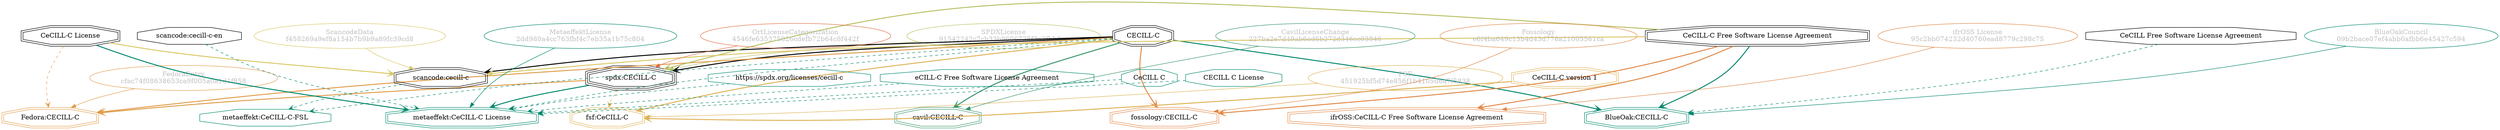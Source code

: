 strict digraph {
    node [shape=box];
    graph [splines=curved];
    1228 [label="SPDXLicense\n91542242c7cb33b9606725f3a2fbb3cc"
         ,fontcolor=gray
         ,color="#b8bf62"
         ,fillcolor="beige;1"
         ,shape=ellipse];
    1229 [label="spdx:CECILL-C"
         ,shape=tripleoctagon];
    1230 [label="CECILL-C"
         ,shape=doubleoctagon];
    1231 [label="CeCILL-C Free Software License Agreement"
         ,shape=doubleoctagon];
    6232 [label="FedoraEntry\ncfac74f08638653ca9f005a0a1d1f858"
         ,fontcolor=gray
         ,color="#e09d4b"
         ,fillcolor="beige;1"
         ,shape=ellipse];
    6233 [label="Fedora:CECILL-C"
         ,color="#e09d4b"
         ,shape=doubleoctagon];
    6234 [label="CeCILL-C License"
         ,shape=doubleoctagon];
    9368 [label="CeCILL Free Software License Agreement"
         ,shape=octagon];
    9376 [label="BlueOakCouncil\n09b2bace07ef4abb0afbb6e45427c594"
         ,fontcolor=gray
         ,color="#00876c"
         ,fillcolor="beige;1"
         ,shape=ellipse];
    9377 [label="BlueOak:CECILL-C"
         ,color="#00876c"
         ,shape=doubleoctagon];
    10111 [label="FSF\n451925bf5d74e856f1b4105d6a7f5838"
          ,fontcolor=gray
          ,color="#deb256"
          ,fillcolor="beige;1"
          ,shape=ellipse];
    10112 [label="fsf:CeCILL-C"
          ,color="#deb256"
          ,shape=doubleoctagon];
    10113 [label="CeCILL-C version 1"
          ,color="#deb256"
          ,shape=doubleoctagon];
    13703 [label="scancode:cecill-c-en"
          ,shape=octagon];
    13711 [label="ScancodeData\nf458269a9ef8a154b7b9b9a89fc39cd8"
          ,fontcolor=gray
          ,color="#dac767"
          ,fillcolor="beige;1"
          ,shape=ellipse];
    13712 [label="scancode:cecill-c"
          ,shape=doubleoctagon];
    26605 [label="Fossology\ne6f4ba649c13b4d43d776a21005561ca"
          ,fontcolor=gray
          ,color="#e18745"
          ,fillcolor="beige;1"
          ,shape=ellipse];
    26606 [label="fossology:CECILL-C"
          ,color="#e18745"
          ,shape=doubleoctagon];
    28625 [label="OrtLicenseCategorization\n4546fe635375826cdefb72b64c8f442f"
          ,fontcolor=gray
          ,color="#e06f45"
          ,fillcolor="beige;1"
          ,shape=ellipse];
    36662 [label="CavilLicenseChange\n227ba2e7d49ab6ed6b272d346cc03846"
          ,fontcolor=gray
          ,color="#379469"
          ,fillcolor="beige;1"
          ,shape=ellipse];
    36663 [label="cavil:CECILL-C"
          ,color="#379469"
          ,shape=doubleoctagon];
    40830 [label="MetaeffektLicense\n2dd980a4cc763fbf4c7eb35a1b75c804"
          ,fontcolor=gray
          ,color="#00876c"
          ,fillcolor="beige;1"
          ,shape=ellipse];
    40831 [label="metaeffekt:CeCILL-C License"
          ,color="#00876c"
          ,shape=doubleoctagon];
    40832 [label="CeCILL C"
          ,color="#00876c"
          ,shape=octagon];
    40833 [label="CECILL C License"
          ,color="#00876c"
          ,shape=octagon];
    40834 [label="https://spdx.org/licenses/cecill-c"
          ,color="#00876c"
          ,shape=octagon];
    40836 [label="eCILL-C Free Software License Agreement"
          ,color="#00876c"
          ,shape=octagon];
    40838 [label="metaeffekt:CeCILL-C-FSL"
          ,color="#00876c"
          ,shape=octagon];
    55103 [label="ifrOSS License\n95c2bb074232d40760ead8779c298c75"
          ,fontcolor=gray
          ,color="#e18745"
          ,fillcolor="beige;1"
          ,shape=ellipse];
    55104 [label="ifrOSS:CeCILL-C Free Software License Agreement"
          ,color="#e18745"
          ,shape=doubleoctagon];
    1228 -> 1229 [weight=0.5
                 ,color="#b8bf62"];
    1229 -> 6233 [style=bold
                 ,arrowhead=vee
                 ,weight=0.7
                 ,color="#e09d4b"];
    1229 -> 10112 [style=dashed
                  ,arrowhead=vee
                  ,weight=0.5
                  ,color="#deb256"];
    1229 -> 40831 [style=bold
                  ,arrowhead=vee
                  ,weight=0.7
                  ,color="#00876c"];
    1230 -> 1229 [style=bold
                 ,arrowhead=vee
                 ,weight=0.7];
    1230 -> 6233 [style=bold
                 ,arrowhead=vee
                 ,weight=0.7
                 ,color="#e09d4b"];
    1230 -> 6233 [style=bold
                 ,arrowhead=vee
                 ,weight=0.7
                 ,color="#e09d4b"];
    1230 -> 9377 [style=bold
                 ,arrowhead=vee
                 ,weight=0.7
                 ,color="#00876c"];
    1230 -> 10112 [style=bold
                  ,arrowhead=vee
                  ,weight=0.7
                  ,color="#deb256"];
    1230 -> 13712 [style=bold
                  ,arrowhead=vee
                  ,weight=0.7];
    1230 -> 26606 [style=bold
                  ,arrowhead=vee
                  ,weight=0.7
                  ,color="#e18745"];
    1230 -> 36663 [style=bold
                  ,arrowhead=vee
                  ,weight=0.7
                  ,color="#379469"];
    1230 -> 36663 [style=bold
                  ,arrowhead=vee
                  ,weight=0.7
                  ,color="#379469"];
    1230 -> 40831 [style=dashed
                  ,arrowhead=vee
                  ,weight=0.5
                  ,color="#00876c"];
    1230 -> 40838 [style=dashed
                  ,arrowhead=vee
                  ,weight=0.5
                  ,color="#00876c"];
    1231 -> 1229 [style=bold
                 ,arrowhead=vee
                 ,weight=0.7
                 ,color="#b8bf62"];
    1231 -> 9377 [style=bold
                 ,arrowhead=vee
                 ,weight=0.7
                 ,color="#00876c"];
    1231 -> 13712 [style=bold
                  ,arrowhead=vee
                  ,weight=0.7
                  ,color="#dac767"];
    1231 -> 26606 [style=bold
                  ,arrowhead=vee
                  ,weight=0.7
                  ,color="#e18745"];
    1231 -> 55104 [style=bold
                  ,arrowhead=vee
                  ,weight=0.7
                  ,color="#e18745"];
    1231 -> 55104 [style=bold
                  ,arrowhead=vee
                  ,weight=0.7
                  ,color="#e18745"];
    6232 -> 6233 [weight=0.5
                 ,color="#e09d4b"];
    6234 -> 6233 [style=dashed
                 ,arrowhead=vee
                 ,weight=0.5
                 ,color="#e09d4b"];
    6234 -> 13712 [style=bold
                  ,arrowhead=vee
                  ,weight=0.7
                  ,color="#dac767"];
    6234 -> 40831 [style=bold
                  ,arrowhead=vee
                  ,weight=0.7
                  ,color="#00876c"];
    6234 -> 40831 [style=bold
                  ,arrowhead=vee
                  ,weight=0.7
                  ,color="#00876c"];
    9368 -> 9377 [style=dashed
                 ,arrowhead=vee
                 ,weight=0.5
                 ,color="#00876c"];
    9376 -> 9377 [weight=0.5
                 ,color="#00876c"];
    10111 -> 10112 [weight=0.5
                   ,color="#deb256"];
    10113 -> 10112 [style=bold
                   ,arrowhead=vee
                   ,weight=0.7
                   ,color="#deb256"];
    13703 -> 40831 [style=dashed
                   ,arrowhead=vee
                   ,weight=0.5
                   ,color="#00876c"];
    13711 -> 13712 [weight=0.5
                   ,color="#dac767"];
    13712 -> 40838 [style=dashed
                   ,arrowhead=vee
                   ,weight=0.5
                   ,color="#00876c"];
    26605 -> 26606 [weight=0.5
                   ,color="#e18745"];
    28625 -> 1229 [weight=0.5
                  ,color="#e06f45"];
    36662 -> 36663 [weight=0.5
                   ,color="#379469"];
    40830 -> 40831 [weight=0.5
                   ,color="#00876c"];
    40832 -> 40831 [style=dashed
                   ,arrowhead=vee
                   ,weight=0.5
                   ,color="#00876c"];
    40833 -> 40831 [style=dashed
                   ,arrowhead=vee
                   ,weight=0.5
                   ,color="#00876c"];
    40834 -> 40831 [style=dashed
                   ,arrowhead=vee
                   ,weight=0.5
                   ,color="#00876c"];
    40836 -> 40831 [style=dashed
                   ,arrowhead=vee
                   ,weight=0.5
                   ,color="#00876c"];
    55103 -> 55104 [weight=0.5
                   ,color="#e18745"];
}
